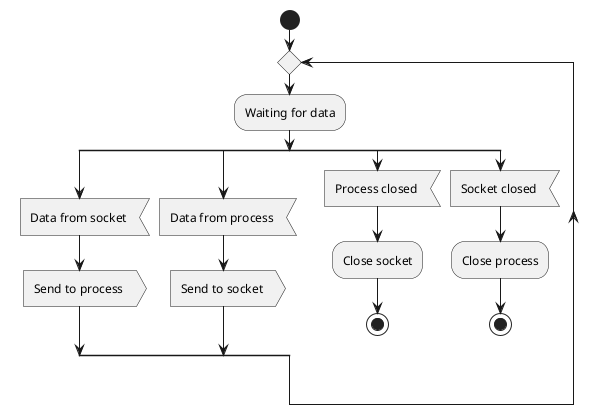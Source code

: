@startuml
start
repeat
 :Waiting for data;
split
 :Data from socket <
 :Send to process >
split again
 :Data from process <
 :Send to socket >
split again
 :Process closed <
 :Close socket;
 stop
split again
 :Socket closed <
 :Close process;
 stop
end split
repeat while
@enduml